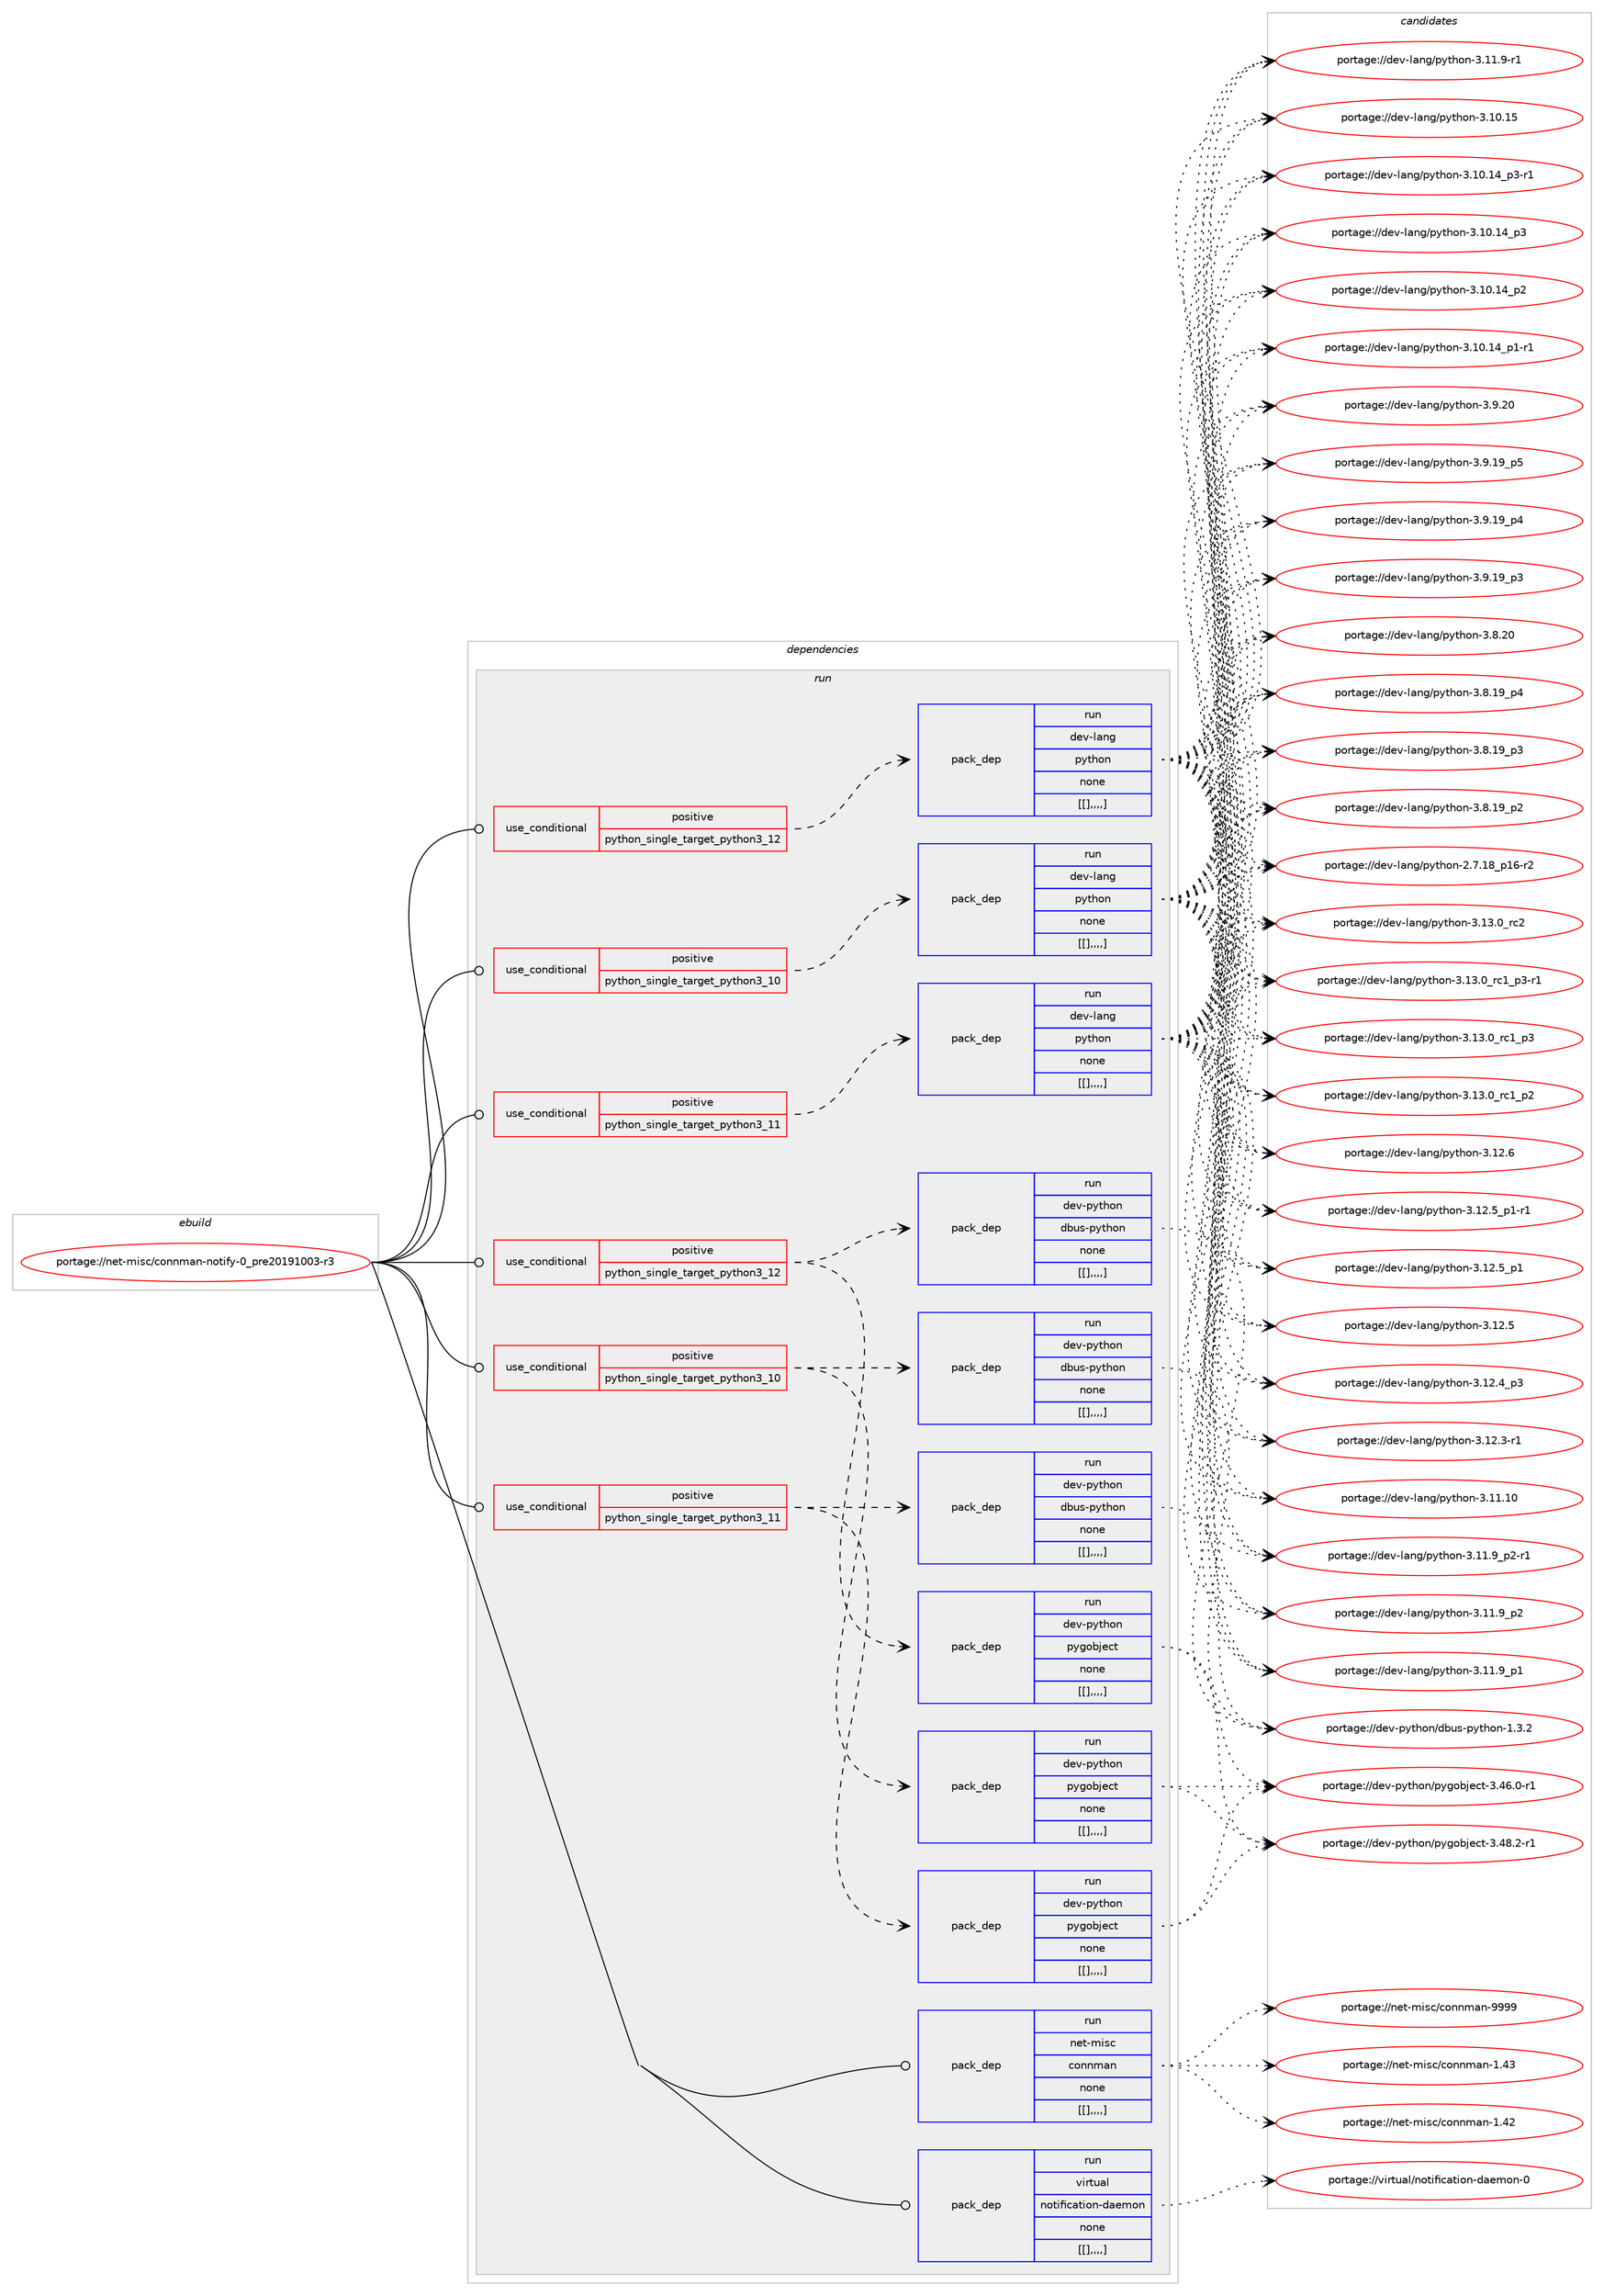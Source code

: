 digraph prolog {

# *************
# Graph options
# *************

newrank=true;
concentrate=true;
compound=true;
graph [rankdir=LR,fontname=Helvetica,fontsize=10,ranksep=1.5];#, ranksep=2.5, nodesep=0.2];
edge  [arrowhead=vee];
node  [fontname=Helvetica,fontsize=10];

# **********
# The ebuild
# **********

subgraph cluster_leftcol {
color=gray;
label=<<i>ebuild</i>>;
id [label="portage://net-misc/connman-notify-0_pre20191003-r3", color=red, width=4, href="../net-misc/connman-notify-0_pre20191003-r3.svg"];
}

# ****************
# The dependencies
# ****************

subgraph cluster_midcol {
color=gray;
label=<<i>dependencies</i>>;
subgraph cluster_compile {
fillcolor="#eeeeee";
style=filled;
label=<<i>compile</i>>;
}
subgraph cluster_compileandrun {
fillcolor="#eeeeee";
style=filled;
label=<<i>compile and run</i>>;
}
subgraph cluster_run {
fillcolor="#eeeeee";
style=filled;
label=<<i>run</i>>;
subgraph cond100704 {
dependency385170 [label=<<TABLE BORDER="0" CELLBORDER="1" CELLSPACING="0" CELLPADDING="4"><TR><TD ROWSPAN="3" CELLPADDING="10">use_conditional</TD></TR><TR><TD>positive</TD></TR><TR><TD>python_single_target_python3_10</TD></TR></TABLE>>, shape=none, color=red];
subgraph pack281644 {
dependency385171 [label=<<TABLE BORDER="0" CELLBORDER="1" CELLSPACING="0" CELLPADDING="4" WIDTH="220"><TR><TD ROWSPAN="6" CELLPADDING="30">pack_dep</TD></TR><TR><TD WIDTH="110">run</TD></TR><TR><TD>dev-lang</TD></TR><TR><TD>python</TD></TR><TR><TD>none</TD></TR><TR><TD>[[],,,,]</TD></TR></TABLE>>, shape=none, color=blue];
}
dependency385170:e -> dependency385171:w [weight=20,style="dashed",arrowhead="vee"];
}
id:e -> dependency385170:w [weight=20,style="solid",arrowhead="odot"];
subgraph cond100705 {
dependency385172 [label=<<TABLE BORDER="0" CELLBORDER="1" CELLSPACING="0" CELLPADDING="4"><TR><TD ROWSPAN="3" CELLPADDING="10">use_conditional</TD></TR><TR><TD>positive</TD></TR><TR><TD>python_single_target_python3_10</TD></TR></TABLE>>, shape=none, color=red];
subgraph pack281645 {
dependency385173 [label=<<TABLE BORDER="0" CELLBORDER="1" CELLSPACING="0" CELLPADDING="4" WIDTH="220"><TR><TD ROWSPAN="6" CELLPADDING="30">pack_dep</TD></TR><TR><TD WIDTH="110">run</TD></TR><TR><TD>dev-python</TD></TR><TR><TD>dbus-python</TD></TR><TR><TD>none</TD></TR><TR><TD>[[],,,,]</TD></TR></TABLE>>, shape=none, color=blue];
}
dependency385172:e -> dependency385173:w [weight=20,style="dashed",arrowhead="vee"];
subgraph pack281646 {
dependency385174 [label=<<TABLE BORDER="0" CELLBORDER="1" CELLSPACING="0" CELLPADDING="4" WIDTH="220"><TR><TD ROWSPAN="6" CELLPADDING="30">pack_dep</TD></TR><TR><TD WIDTH="110">run</TD></TR><TR><TD>dev-python</TD></TR><TR><TD>pygobject</TD></TR><TR><TD>none</TD></TR><TR><TD>[[],,,,]</TD></TR></TABLE>>, shape=none, color=blue];
}
dependency385172:e -> dependency385174:w [weight=20,style="dashed",arrowhead="vee"];
}
id:e -> dependency385172:w [weight=20,style="solid",arrowhead="odot"];
subgraph cond100706 {
dependency385175 [label=<<TABLE BORDER="0" CELLBORDER="1" CELLSPACING="0" CELLPADDING="4"><TR><TD ROWSPAN="3" CELLPADDING="10">use_conditional</TD></TR><TR><TD>positive</TD></TR><TR><TD>python_single_target_python3_11</TD></TR></TABLE>>, shape=none, color=red];
subgraph pack281647 {
dependency385176 [label=<<TABLE BORDER="0" CELLBORDER="1" CELLSPACING="0" CELLPADDING="4" WIDTH="220"><TR><TD ROWSPAN="6" CELLPADDING="30">pack_dep</TD></TR><TR><TD WIDTH="110">run</TD></TR><TR><TD>dev-lang</TD></TR><TR><TD>python</TD></TR><TR><TD>none</TD></TR><TR><TD>[[],,,,]</TD></TR></TABLE>>, shape=none, color=blue];
}
dependency385175:e -> dependency385176:w [weight=20,style="dashed",arrowhead="vee"];
}
id:e -> dependency385175:w [weight=20,style="solid",arrowhead="odot"];
subgraph cond100707 {
dependency385177 [label=<<TABLE BORDER="0" CELLBORDER="1" CELLSPACING="0" CELLPADDING="4"><TR><TD ROWSPAN="3" CELLPADDING="10">use_conditional</TD></TR><TR><TD>positive</TD></TR><TR><TD>python_single_target_python3_11</TD></TR></TABLE>>, shape=none, color=red];
subgraph pack281648 {
dependency385178 [label=<<TABLE BORDER="0" CELLBORDER="1" CELLSPACING="0" CELLPADDING="4" WIDTH="220"><TR><TD ROWSPAN="6" CELLPADDING="30">pack_dep</TD></TR><TR><TD WIDTH="110">run</TD></TR><TR><TD>dev-python</TD></TR><TR><TD>dbus-python</TD></TR><TR><TD>none</TD></TR><TR><TD>[[],,,,]</TD></TR></TABLE>>, shape=none, color=blue];
}
dependency385177:e -> dependency385178:w [weight=20,style="dashed",arrowhead="vee"];
subgraph pack281649 {
dependency385179 [label=<<TABLE BORDER="0" CELLBORDER="1" CELLSPACING="0" CELLPADDING="4" WIDTH="220"><TR><TD ROWSPAN="6" CELLPADDING="30">pack_dep</TD></TR><TR><TD WIDTH="110">run</TD></TR><TR><TD>dev-python</TD></TR><TR><TD>pygobject</TD></TR><TR><TD>none</TD></TR><TR><TD>[[],,,,]</TD></TR></TABLE>>, shape=none, color=blue];
}
dependency385177:e -> dependency385179:w [weight=20,style="dashed",arrowhead="vee"];
}
id:e -> dependency385177:w [weight=20,style="solid",arrowhead="odot"];
subgraph cond100708 {
dependency385180 [label=<<TABLE BORDER="0" CELLBORDER="1" CELLSPACING="0" CELLPADDING="4"><TR><TD ROWSPAN="3" CELLPADDING="10">use_conditional</TD></TR><TR><TD>positive</TD></TR><TR><TD>python_single_target_python3_12</TD></TR></TABLE>>, shape=none, color=red];
subgraph pack281650 {
dependency385181 [label=<<TABLE BORDER="0" CELLBORDER="1" CELLSPACING="0" CELLPADDING="4" WIDTH="220"><TR><TD ROWSPAN="6" CELLPADDING="30">pack_dep</TD></TR><TR><TD WIDTH="110">run</TD></TR><TR><TD>dev-lang</TD></TR><TR><TD>python</TD></TR><TR><TD>none</TD></TR><TR><TD>[[],,,,]</TD></TR></TABLE>>, shape=none, color=blue];
}
dependency385180:e -> dependency385181:w [weight=20,style="dashed",arrowhead="vee"];
}
id:e -> dependency385180:w [weight=20,style="solid",arrowhead="odot"];
subgraph cond100709 {
dependency385182 [label=<<TABLE BORDER="0" CELLBORDER="1" CELLSPACING="0" CELLPADDING="4"><TR><TD ROWSPAN="3" CELLPADDING="10">use_conditional</TD></TR><TR><TD>positive</TD></TR><TR><TD>python_single_target_python3_12</TD></TR></TABLE>>, shape=none, color=red];
subgraph pack281651 {
dependency385183 [label=<<TABLE BORDER="0" CELLBORDER="1" CELLSPACING="0" CELLPADDING="4" WIDTH="220"><TR><TD ROWSPAN="6" CELLPADDING="30">pack_dep</TD></TR><TR><TD WIDTH="110">run</TD></TR><TR><TD>dev-python</TD></TR><TR><TD>dbus-python</TD></TR><TR><TD>none</TD></TR><TR><TD>[[],,,,]</TD></TR></TABLE>>, shape=none, color=blue];
}
dependency385182:e -> dependency385183:w [weight=20,style="dashed",arrowhead="vee"];
subgraph pack281652 {
dependency385184 [label=<<TABLE BORDER="0" CELLBORDER="1" CELLSPACING="0" CELLPADDING="4" WIDTH="220"><TR><TD ROWSPAN="6" CELLPADDING="30">pack_dep</TD></TR><TR><TD WIDTH="110">run</TD></TR><TR><TD>dev-python</TD></TR><TR><TD>pygobject</TD></TR><TR><TD>none</TD></TR><TR><TD>[[],,,,]</TD></TR></TABLE>>, shape=none, color=blue];
}
dependency385182:e -> dependency385184:w [weight=20,style="dashed",arrowhead="vee"];
}
id:e -> dependency385182:w [weight=20,style="solid",arrowhead="odot"];
subgraph pack281653 {
dependency385185 [label=<<TABLE BORDER="0" CELLBORDER="1" CELLSPACING="0" CELLPADDING="4" WIDTH="220"><TR><TD ROWSPAN="6" CELLPADDING="30">pack_dep</TD></TR><TR><TD WIDTH="110">run</TD></TR><TR><TD>net-misc</TD></TR><TR><TD>connman</TD></TR><TR><TD>none</TD></TR><TR><TD>[[],,,,]</TD></TR></TABLE>>, shape=none, color=blue];
}
id:e -> dependency385185:w [weight=20,style="solid",arrowhead="odot"];
subgraph pack281654 {
dependency385186 [label=<<TABLE BORDER="0" CELLBORDER="1" CELLSPACING="0" CELLPADDING="4" WIDTH="220"><TR><TD ROWSPAN="6" CELLPADDING="30">pack_dep</TD></TR><TR><TD WIDTH="110">run</TD></TR><TR><TD>virtual</TD></TR><TR><TD>notification-daemon</TD></TR><TR><TD>none</TD></TR><TR><TD>[[],,,,]</TD></TR></TABLE>>, shape=none, color=blue];
}
id:e -> dependency385186:w [weight=20,style="solid",arrowhead="odot"];
}
}

# **************
# The candidates
# **************

subgraph cluster_choices {
rank=same;
color=gray;
label=<<i>candidates</i>>;

subgraph choice281644 {
color=black;
nodesep=1;
choice10010111845108971101034711212111610411111045514649514648951149950 [label="portage://dev-lang/python-3.13.0_rc2", color=red, width=4,href="../dev-lang/python-3.13.0_rc2.svg"];
choice1001011184510897110103471121211161041111104551464951464895114994995112514511449 [label="portage://dev-lang/python-3.13.0_rc1_p3-r1", color=red, width=4,href="../dev-lang/python-3.13.0_rc1_p3-r1.svg"];
choice100101118451089711010347112121116104111110455146495146489511499499511251 [label="portage://dev-lang/python-3.13.0_rc1_p3", color=red, width=4,href="../dev-lang/python-3.13.0_rc1_p3.svg"];
choice100101118451089711010347112121116104111110455146495146489511499499511250 [label="portage://dev-lang/python-3.13.0_rc1_p2", color=red, width=4,href="../dev-lang/python-3.13.0_rc1_p2.svg"];
choice10010111845108971101034711212111610411111045514649504654 [label="portage://dev-lang/python-3.12.6", color=red, width=4,href="../dev-lang/python-3.12.6.svg"];
choice1001011184510897110103471121211161041111104551464950465395112494511449 [label="portage://dev-lang/python-3.12.5_p1-r1", color=red, width=4,href="../dev-lang/python-3.12.5_p1-r1.svg"];
choice100101118451089711010347112121116104111110455146495046539511249 [label="portage://dev-lang/python-3.12.5_p1", color=red, width=4,href="../dev-lang/python-3.12.5_p1.svg"];
choice10010111845108971101034711212111610411111045514649504653 [label="portage://dev-lang/python-3.12.5", color=red, width=4,href="../dev-lang/python-3.12.5.svg"];
choice100101118451089711010347112121116104111110455146495046529511251 [label="portage://dev-lang/python-3.12.4_p3", color=red, width=4,href="../dev-lang/python-3.12.4_p3.svg"];
choice100101118451089711010347112121116104111110455146495046514511449 [label="portage://dev-lang/python-3.12.3-r1", color=red, width=4,href="../dev-lang/python-3.12.3-r1.svg"];
choice1001011184510897110103471121211161041111104551464949464948 [label="portage://dev-lang/python-3.11.10", color=red, width=4,href="../dev-lang/python-3.11.10.svg"];
choice1001011184510897110103471121211161041111104551464949465795112504511449 [label="portage://dev-lang/python-3.11.9_p2-r1", color=red, width=4,href="../dev-lang/python-3.11.9_p2-r1.svg"];
choice100101118451089711010347112121116104111110455146494946579511250 [label="portage://dev-lang/python-3.11.9_p2", color=red, width=4,href="../dev-lang/python-3.11.9_p2.svg"];
choice100101118451089711010347112121116104111110455146494946579511249 [label="portage://dev-lang/python-3.11.9_p1", color=red, width=4,href="../dev-lang/python-3.11.9_p1.svg"];
choice100101118451089711010347112121116104111110455146494946574511449 [label="portage://dev-lang/python-3.11.9-r1", color=red, width=4,href="../dev-lang/python-3.11.9-r1.svg"];
choice1001011184510897110103471121211161041111104551464948464953 [label="portage://dev-lang/python-3.10.15", color=red, width=4,href="../dev-lang/python-3.10.15.svg"];
choice100101118451089711010347112121116104111110455146494846495295112514511449 [label="portage://dev-lang/python-3.10.14_p3-r1", color=red, width=4,href="../dev-lang/python-3.10.14_p3-r1.svg"];
choice10010111845108971101034711212111610411111045514649484649529511251 [label="portage://dev-lang/python-3.10.14_p3", color=red, width=4,href="../dev-lang/python-3.10.14_p3.svg"];
choice10010111845108971101034711212111610411111045514649484649529511250 [label="portage://dev-lang/python-3.10.14_p2", color=red, width=4,href="../dev-lang/python-3.10.14_p2.svg"];
choice100101118451089711010347112121116104111110455146494846495295112494511449 [label="portage://dev-lang/python-3.10.14_p1-r1", color=red, width=4,href="../dev-lang/python-3.10.14_p1-r1.svg"];
choice10010111845108971101034711212111610411111045514657465048 [label="portage://dev-lang/python-3.9.20", color=red, width=4,href="../dev-lang/python-3.9.20.svg"];
choice100101118451089711010347112121116104111110455146574649579511253 [label="portage://dev-lang/python-3.9.19_p5", color=red, width=4,href="../dev-lang/python-3.9.19_p5.svg"];
choice100101118451089711010347112121116104111110455146574649579511252 [label="portage://dev-lang/python-3.9.19_p4", color=red, width=4,href="../dev-lang/python-3.9.19_p4.svg"];
choice100101118451089711010347112121116104111110455146574649579511251 [label="portage://dev-lang/python-3.9.19_p3", color=red, width=4,href="../dev-lang/python-3.9.19_p3.svg"];
choice10010111845108971101034711212111610411111045514656465048 [label="portage://dev-lang/python-3.8.20", color=red, width=4,href="../dev-lang/python-3.8.20.svg"];
choice100101118451089711010347112121116104111110455146564649579511252 [label="portage://dev-lang/python-3.8.19_p4", color=red, width=4,href="../dev-lang/python-3.8.19_p4.svg"];
choice100101118451089711010347112121116104111110455146564649579511251 [label="portage://dev-lang/python-3.8.19_p3", color=red, width=4,href="../dev-lang/python-3.8.19_p3.svg"];
choice100101118451089711010347112121116104111110455146564649579511250 [label="portage://dev-lang/python-3.8.19_p2", color=red, width=4,href="../dev-lang/python-3.8.19_p2.svg"];
choice100101118451089711010347112121116104111110455046554649569511249544511450 [label="portage://dev-lang/python-2.7.18_p16-r2", color=red, width=4,href="../dev-lang/python-2.7.18_p16-r2.svg"];
dependency385171:e -> choice10010111845108971101034711212111610411111045514649514648951149950:w [style=dotted,weight="100"];
dependency385171:e -> choice1001011184510897110103471121211161041111104551464951464895114994995112514511449:w [style=dotted,weight="100"];
dependency385171:e -> choice100101118451089711010347112121116104111110455146495146489511499499511251:w [style=dotted,weight="100"];
dependency385171:e -> choice100101118451089711010347112121116104111110455146495146489511499499511250:w [style=dotted,weight="100"];
dependency385171:e -> choice10010111845108971101034711212111610411111045514649504654:w [style=dotted,weight="100"];
dependency385171:e -> choice1001011184510897110103471121211161041111104551464950465395112494511449:w [style=dotted,weight="100"];
dependency385171:e -> choice100101118451089711010347112121116104111110455146495046539511249:w [style=dotted,weight="100"];
dependency385171:e -> choice10010111845108971101034711212111610411111045514649504653:w [style=dotted,weight="100"];
dependency385171:e -> choice100101118451089711010347112121116104111110455146495046529511251:w [style=dotted,weight="100"];
dependency385171:e -> choice100101118451089711010347112121116104111110455146495046514511449:w [style=dotted,weight="100"];
dependency385171:e -> choice1001011184510897110103471121211161041111104551464949464948:w [style=dotted,weight="100"];
dependency385171:e -> choice1001011184510897110103471121211161041111104551464949465795112504511449:w [style=dotted,weight="100"];
dependency385171:e -> choice100101118451089711010347112121116104111110455146494946579511250:w [style=dotted,weight="100"];
dependency385171:e -> choice100101118451089711010347112121116104111110455146494946579511249:w [style=dotted,weight="100"];
dependency385171:e -> choice100101118451089711010347112121116104111110455146494946574511449:w [style=dotted,weight="100"];
dependency385171:e -> choice1001011184510897110103471121211161041111104551464948464953:w [style=dotted,weight="100"];
dependency385171:e -> choice100101118451089711010347112121116104111110455146494846495295112514511449:w [style=dotted,weight="100"];
dependency385171:e -> choice10010111845108971101034711212111610411111045514649484649529511251:w [style=dotted,weight="100"];
dependency385171:e -> choice10010111845108971101034711212111610411111045514649484649529511250:w [style=dotted,weight="100"];
dependency385171:e -> choice100101118451089711010347112121116104111110455146494846495295112494511449:w [style=dotted,weight="100"];
dependency385171:e -> choice10010111845108971101034711212111610411111045514657465048:w [style=dotted,weight="100"];
dependency385171:e -> choice100101118451089711010347112121116104111110455146574649579511253:w [style=dotted,weight="100"];
dependency385171:e -> choice100101118451089711010347112121116104111110455146574649579511252:w [style=dotted,weight="100"];
dependency385171:e -> choice100101118451089711010347112121116104111110455146574649579511251:w [style=dotted,weight="100"];
dependency385171:e -> choice10010111845108971101034711212111610411111045514656465048:w [style=dotted,weight="100"];
dependency385171:e -> choice100101118451089711010347112121116104111110455146564649579511252:w [style=dotted,weight="100"];
dependency385171:e -> choice100101118451089711010347112121116104111110455146564649579511251:w [style=dotted,weight="100"];
dependency385171:e -> choice100101118451089711010347112121116104111110455146564649579511250:w [style=dotted,weight="100"];
dependency385171:e -> choice100101118451089711010347112121116104111110455046554649569511249544511450:w [style=dotted,weight="100"];
}
subgraph choice281645 {
color=black;
nodesep=1;
choice10010111845112121116104111110471009811711545112121116104111110454946514650 [label="portage://dev-python/dbus-python-1.3.2", color=red, width=4,href="../dev-python/dbus-python-1.3.2.svg"];
dependency385173:e -> choice10010111845112121116104111110471009811711545112121116104111110454946514650:w [style=dotted,weight="100"];
}
subgraph choice281646 {
color=black;
nodesep=1;
choice10010111845112121116104111110471121211031119810610199116455146525646504511449 [label="portage://dev-python/pygobject-3.48.2-r1", color=red, width=4,href="../dev-python/pygobject-3.48.2-r1.svg"];
choice10010111845112121116104111110471121211031119810610199116455146525446484511449 [label="portage://dev-python/pygobject-3.46.0-r1", color=red, width=4,href="../dev-python/pygobject-3.46.0-r1.svg"];
dependency385174:e -> choice10010111845112121116104111110471121211031119810610199116455146525646504511449:w [style=dotted,weight="100"];
dependency385174:e -> choice10010111845112121116104111110471121211031119810610199116455146525446484511449:w [style=dotted,weight="100"];
}
subgraph choice281647 {
color=black;
nodesep=1;
choice10010111845108971101034711212111610411111045514649514648951149950 [label="portage://dev-lang/python-3.13.0_rc2", color=red, width=4,href="../dev-lang/python-3.13.0_rc2.svg"];
choice1001011184510897110103471121211161041111104551464951464895114994995112514511449 [label="portage://dev-lang/python-3.13.0_rc1_p3-r1", color=red, width=4,href="../dev-lang/python-3.13.0_rc1_p3-r1.svg"];
choice100101118451089711010347112121116104111110455146495146489511499499511251 [label="portage://dev-lang/python-3.13.0_rc1_p3", color=red, width=4,href="../dev-lang/python-3.13.0_rc1_p3.svg"];
choice100101118451089711010347112121116104111110455146495146489511499499511250 [label="portage://dev-lang/python-3.13.0_rc1_p2", color=red, width=4,href="../dev-lang/python-3.13.0_rc1_p2.svg"];
choice10010111845108971101034711212111610411111045514649504654 [label="portage://dev-lang/python-3.12.6", color=red, width=4,href="../dev-lang/python-3.12.6.svg"];
choice1001011184510897110103471121211161041111104551464950465395112494511449 [label="portage://dev-lang/python-3.12.5_p1-r1", color=red, width=4,href="../dev-lang/python-3.12.5_p1-r1.svg"];
choice100101118451089711010347112121116104111110455146495046539511249 [label="portage://dev-lang/python-3.12.5_p1", color=red, width=4,href="../dev-lang/python-3.12.5_p1.svg"];
choice10010111845108971101034711212111610411111045514649504653 [label="portage://dev-lang/python-3.12.5", color=red, width=4,href="../dev-lang/python-3.12.5.svg"];
choice100101118451089711010347112121116104111110455146495046529511251 [label="portage://dev-lang/python-3.12.4_p3", color=red, width=4,href="../dev-lang/python-3.12.4_p3.svg"];
choice100101118451089711010347112121116104111110455146495046514511449 [label="portage://dev-lang/python-3.12.3-r1", color=red, width=4,href="../dev-lang/python-3.12.3-r1.svg"];
choice1001011184510897110103471121211161041111104551464949464948 [label="portage://dev-lang/python-3.11.10", color=red, width=4,href="../dev-lang/python-3.11.10.svg"];
choice1001011184510897110103471121211161041111104551464949465795112504511449 [label="portage://dev-lang/python-3.11.9_p2-r1", color=red, width=4,href="../dev-lang/python-3.11.9_p2-r1.svg"];
choice100101118451089711010347112121116104111110455146494946579511250 [label="portage://dev-lang/python-3.11.9_p2", color=red, width=4,href="../dev-lang/python-3.11.9_p2.svg"];
choice100101118451089711010347112121116104111110455146494946579511249 [label="portage://dev-lang/python-3.11.9_p1", color=red, width=4,href="../dev-lang/python-3.11.9_p1.svg"];
choice100101118451089711010347112121116104111110455146494946574511449 [label="portage://dev-lang/python-3.11.9-r1", color=red, width=4,href="../dev-lang/python-3.11.9-r1.svg"];
choice1001011184510897110103471121211161041111104551464948464953 [label="portage://dev-lang/python-3.10.15", color=red, width=4,href="../dev-lang/python-3.10.15.svg"];
choice100101118451089711010347112121116104111110455146494846495295112514511449 [label="portage://dev-lang/python-3.10.14_p3-r1", color=red, width=4,href="../dev-lang/python-3.10.14_p3-r1.svg"];
choice10010111845108971101034711212111610411111045514649484649529511251 [label="portage://dev-lang/python-3.10.14_p3", color=red, width=4,href="../dev-lang/python-3.10.14_p3.svg"];
choice10010111845108971101034711212111610411111045514649484649529511250 [label="portage://dev-lang/python-3.10.14_p2", color=red, width=4,href="../dev-lang/python-3.10.14_p2.svg"];
choice100101118451089711010347112121116104111110455146494846495295112494511449 [label="portage://dev-lang/python-3.10.14_p1-r1", color=red, width=4,href="../dev-lang/python-3.10.14_p1-r1.svg"];
choice10010111845108971101034711212111610411111045514657465048 [label="portage://dev-lang/python-3.9.20", color=red, width=4,href="../dev-lang/python-3.9.20.svg"];
choice100101118451089711010347112121116104111110455146574649579511253 [label="portage://dev-lang/python-3.9.19_p5", color=red, width=4,href="../dev-lang/python-3.9.19_p5.svg"];
choice100101118451089711010347112121116104111110455146574649579511252 [label="portage://dev-lang/python-3.9.19_p4", color=red, width=4,href="../dev-lang/python-3.9.19_p4.svg"];
choice100101118451089711010347112121116104111110455146574649579511251 [label="portage://dev-lang/python-3.9.19_p3", color=red, width=4,href="../dev-lang/python-3.9.19_p3.svg"];
choice10010111845108971101034711212111610411111045514656465048 [label="portage://dev-lang/python-3.8.20", color=red, width=4,href="../dev-lang/python-3.8.20.svg"];
choice100101118451089711010347112121116104111110455146564649579511252 [label="portage://dev-lang/python-3.8.19_p4", color=red, width=4,href="../dev-lang/python-3.8.19_p4.svg"];
choice100101118451089711010347112121116104111110455146564649579511251 [label="portage://dev-lang/python-3.8.19_p3", color=red, width=4,href="../dev-lang/python-3.8.19_p3.svg"];
choice100101118451089711010347112121116104111110455146564649579511250 [label="portage://dev-lang/python-3.8.19_p2", color=red, width=4,href="../dev-lang/python-3.8.19_p2.svg"];
choice100101118451089711010347112121116104111110455046554649569511249544511450 [label="portage://dev-lang/python-2.7.18_p16-r2", color=red, width=4,href="../dev-lang/python-2.7.18_p16-r2.svg"];
dependency385176:e -> choice10010111845108971101034711212111610411111045514649514648951149950:w [style=dotted,weight="100"];
dependency385176:e -> choice1001011184510897110103471121211161041111104551464951464895114994995112514511449:w [style=dotted,weight="100"];
dependency385176:e -> choice100101118451089711010347112121116104111110455146495146489511499499511251:w [style=dotted,weight="100"];
dependency385176:e -> choice100101118451089711010347112121116104111110455146495146489511499499511250:w [style=dotted,weight="100"];
dependency385176:e -> choice10010111845108971101034711212111610411111045514649504654:w [style=dotted,weight="100"];
dependency385176:e -> choice1001011184510897110103471121211161041111104551464950465395112494511449:w [style=dotted,weight="100"];
dependency385176:e -> choice100101118451089711010347112121116104111110455146495046539511249:w [style=dotted,weight="100"];
dependency385176:e -> choice10010111845108971101034711212111610411111045514649504653:w [style=dotted,weight="100"];
dependency385176:e -> choice100101118451089711010347112121116104111110455146495046529511251:w [style=dotted,weight="100"];
dependency385176:e -> choice100101118451089711010347112121116104111110455146495046514511449:w [style=dotted,weight="100"];
dependency385176:e -> choice1001011184510897110103471121211161041111104551464949464948:w [style=dotted,weight="100"];
dependency385176:e -> choice1001011184510897110103471121211161041111104551464949465795112504511449:w [style=dotted,weight="100"];
dependency385176:e -> choice100101118451089711010347112121116104111110455146494946579511250:w [style=dotted,weight="100"];
dependency385176:e -> choice100101118451089711010347112121116104111110455146494946579511249:w [style=dotted,weight="100"];
dependency385176:e -> choice100101118451089711010347112121116104111110455146494946574511449:w [style=dotted,weight="100"];
dependency385176:e -> choice1001011184510897110103471121211161041111104551464948464953:w [style=dotted,weight="100"];
dependency385176:e -> choice100101118451089711010347112121116104111110455146494846495295112514511449:w [style=dotted,weight="100"];
dependency385176:e -> choice10010111845108971101034711212111610411111045514649484649529511251:w [style=dotted,weight="100"];
dependency385176:e -> choice10010111845108971101034711212111610411111045514649484649529511250:w [style=dotted,weight="100"];
dependency385176:e -> choice100101118451089711010347112121116104111110455146494846495295112494511449:w [style=dotted,weight="100"];
dependency385176:e -> choice10010111845108971101034711212111610411111045514657465048:w [style=dotted,weight="100"];
dependency385176:e -> choice100101118451089711010347112121116104111110455146574649579511253:w [style=dotted,weight="100"];
dependency385176:e -> choice100101118451089711010347112121116104111110455146574649579511252:w [style=dotted,weight="100"];
dependency385176:e -> choice100101118451089711010347112121116104111110455146574649579511251:w [style=dotted,weight="100"];
dependency385176:e -> choice10010111845108971101034711212111610411111045514656465048:w [style=dotted,weight="100"];
dependency385176:e -> choice100101118451089711010347112121116104111110455146564649579511252:w [style=dotted,weight="100"];
dependency385176:e -> choice100101118451089711010347112121116104111110455146564649579511251:w [style=dotted,weight="100"];
dependency385176:e -> choice100101118451089711010347112121116104111110455146564649579511250:w [style=dotted,weight="100"];
dependency385176:e -> choice100101118451089711010347112121116104111110455046554649569511249544511450:w [style=dotted,weight="100"];
}
subgraph choice281648 {
color=black;
nodesep=1;
choice10010111845112121116104111110471009811711545112121116104111110454946514650 [label="portage://dev-python/dbus-python-1.3.2", color=red, width=4,href="../dev-python/dbus-python-1.3.2.svg"];
dependency385178:e -> choice10010111845112121116104111110471009811711545112121116104111110454946514650:w [style=dotted,weight="100"];
}
subgraph choice281649 {
color=black;
nodesep=1;
choice10010111845112121116104111110471121211031119810610199116455146525646504511449 [label="portage://dev-python/pygobject-3.48.2-r1", color=red, width=4,href="../dev-python/pygobject-3.48.2-r1.svg"];
choice10010111845112121116104111110471121211031119810610199116455146525446484511449 [label="portage://dev-python/pygobject-3.46.0-r1", color=red, width=4,href="../dev-python/pygobject-3.46.0-r1.svg"];
dependency385179:e -> choice10010111845112121116104111110471121211031119810610199116455146525646504511449:w [style=dotted,weight="100"];
dependency385179:e -> choice10010111845112121116104111110471121211031119810610199116455146525446484511449:w [style=dotted,weight="100"];
}
subgraph choice281650 {
color=black;
nodesep=1;
choice10010111845108971101034711212111610411111045514649514648951149950 [label="portage://dev-lang/python-3.13.0_rc2", color=red, width=4,href="../dev-lang/python-3.13.0_rc2.svg"];
choice1001011184510897110103471121211161041111104551464951464895114994995112514511449 [label="portage://dev-lang/python-3.13.0_rc1_p3-r1", color=red, width=4,href="../dev-lang/python-3.13.0_rc1_p3-r1.svg"];
choice100101118451089711010347112121116104111110455146495146489511499499511251 [label="portage://dev-lang/python-3.13.0_rc1_p3", color=red, width=4,href="../dev-lang/python-3.13.0_rc1_p3.svg"];
choice100101118451089711010347112121116104111110455146495146489511499499511250 [label="portage://dev-lang/python-3.13.0_rc1_p2", color=red, width=4,href="../dev-lang/python-3.13.0_rc1_p2.svg"];
choice10010111845108971101034711212111610411111045514649504654 [label="portage://dev-lang/python-3.12.6", color=red, width=4,href="../dev-lang/python-3.12.6.svg"];
choice1001011184510897110103471121211161041111104551464950465395112494511449 [label="portage://dev-lang/python-3.12.5_p1-r1", color=red, width=4,href="../dev-lang/python-3.12.5_p1-r1.svg"];
choice100101118451089711010347112121116104111110455146495046539511249 [label="portage://dev-lang/python-3.12.5_p1", color=red, width=4,href="../dev-lang/python-3.12.5_p1.svg"];
choice10010111845108971101034711212111610411111045514649504653 [label="portage://dev-lang/python-3.12.5", color=red, width=4,href="../dev-lang/python-3.12.5.svg"];
choice100101118451089711010347112121116104111110455146495046529511251 [label="portage://dev-lang/python-3.12.4_p3", color=red, width=4,href="../dev-lang/python-3.12.4_p3.svg"];
choice100101118451089711010347112121116104111110455146495046514511449 [label="portage://dev-lang/python-3.12.3-r1", color=red, width=4,href="../dev-lang/python-3.12.3-r1.svg"];
choice1001011184510897110103471121211161041111104551464949464948 [label="portage://dev-lang/python-3.11.10", color=red, width=4,href="../dev-lang/python-3.11.10.svg"];
choice1001011184510897110103471121211161041111104551464949465795112504511449 [label="portage://dev-lang/python-3.11.9_p2-r1", color=red, width=4,href="../dev-lang/python-3.11.9_p2-r1.svg"];
choice100101118451089711010347112121116104111110455146494946579511250 [label="portage://dev-lang/python-3.11.9_p2", color=red, width=4,href="../dev-lang/python-3.11.9_p2.svg"];
choice100101118451089711010347112121116104111110455146494946579511249 [label="portage://dev-lang/python-3.11.9_p1", color=red, width=4,href="../dev-lang/python-3.11.9_p1.svg"];
choice100101118451089711010347112121116104111110455146494946574511449 [label="portage://dev-lang/python-3.11.9-r1", color=red, width=4,href="../dev-lang/python-3.11.9-r1.svg"];
choice1001011184510897110103471121211161041111104551464948464953 [label="portage://dev-lang/python-3.10.15", color=red, width=4,href="../dev-lang/python-3.10.15.svg"];
choice100101118451089711010347112121116104111110455146494846495295112514511449 [label="portage://dev-lang/python-3.10.14_p3-r1", color=red, width=4,href="../dev-lang/python-3.10.14_p3-r1.svg"];
choice10010111845108971101034711212111610411111045514649484649529511251 [label="portage://dev-lang/python-3.10.14_p3", color=red, width=4,href="../dev-lang/python-3.10.14_p3.svg"];
choice10010111845108971101034711212111610411111045514649484649529511250 [label="portage://dev-lang/python-3.10.14_p2", color=red, width=4,href="../dev-lang/python-3.10.14_p2.svg"];
choice100101118451089711010347112121116104111110455146494846495295112494511449 [label="portage://dev-lang/python-3.10.14_p1-r1", color=red, width=4,href="../dev-lang/python-3.10.14_p1-r1.svg"];
choice10010111845108971101034711212111610411111045514657465048 [label="portage://dev-lang/python-3.9.20", color=red, width=4,href="../dev-lang/python-3.9.20.svg"];
choice100101118451089711010347112121116104111110455146574649579511253 [label="portage://dev-lang/python-3.9.19_p5", color=red, width=4,href="../dev-lang/python-3.9.19_p5.svg"];
choice100101118451089711010347112121116104111110455146574649579511252 [label="portage://dev-lang/python-3.9.19_p4", color=red, width=4,href="../dev-lang/python-3.9.19_p4.svg"];
choice100101118451089711010347112121116104111110455146574649579511251 [label="portage://dev-lang/python-3.9.19_p3", color=red, width=4,href="../dev-lang/python-3.9.19_p3.svg"];
choice10010111845108971101034711212111610411111045514656465048 [label="portage://dev-lang/python-3.8.20", color=red, width=4,href="../dev-lang/python-3.8.20.svg"];
choice100101118451089711010347112121116104111110455146564649579511252 [label="portage://dev-lang/python-3.8.19_p4", color=red, width=4,href="../dev-lang/python-3.8.19_p4.svg"];
choice100101118451089711010347112121116104111110455146564649579511251 [label="portage://dev-lang/python-3.8.19_p3", color=red, width=4,href="../dev-lang/python-3.8.19_p3.svg"];
choice100101118451089711010347112121116104111110455146564649579511250 [label="portage://dev-lang/python-3.8.19_p2", color=red, width=4,href="../dev-lang/python-3.8.19_p2.svg"];
choice100101118451089711010347112121116104111110455046554649569511249544511450 [label="portage://dev-lang/python-2.7.18_p16-r2", color=red, width=4,href="../dev-lang/python-2.7.18_p16-r2.svg"];
dependency385181:e -> choice10010111845108971101034711212111610411111045514649514648951149950:w [style=dotted,weight="100"];
dependency385181:e -> choice1001011184510897110103471121211161041111104551464951464895114994995112514511449:w [style=dotted,weight="100"];
dependency385181:e -> choice100101118451089711010347112121116104111110455146495146489511499499511251:w [style=dotted,weight="100"];
dependency385181:e -> choice100101118451089711010347112121116104111110455146495146489511499499511250:w [style=dotted,weight="100"];
dependency385181:e -> choice10010111845108971101034711212111610411111045514649504654:w [style=dotted,weight="100"];
dependency385181:e -> choice1001011184510897110103471121211161041111104551464950465395112494511449:w [style=dotted,weight="100"];
dependency385181:e -> choice100101118451089711010347112121116104111110455146495046539511249:w [style=dotted,weight="100"];
dependency385181:e -> choice10010111845108971101034711212111610411111045514649504653:w [style=dotted,weight="100"];
dependency385181:e -> choice100101118451089711010347112121116104111110455146495046529511251:w [style=dotted,weight="100"];
dependency385181:e -> choice100101118451089711010347112121116104111110455146495046514511449:w [style=dotted,weight="100"];
dependency385181:e -> choice1001011184510897110103471121211161041111104551464949464948:w [style=dotted,weight="100"];
dependency385181:e -> choice1001011184510897110103471121211161041111104551464949465795112504511449:w [style=dotted,weight="100"];
dependency385181:e -> choice100101118451089711010347112121116104111110455146494946579511250:w [style=dotted,weight="100"];
dependency385181:e -> choice100101118451089711010347112121116104111110455146494946579511249:w [style=dotted,weight="100"];
dependency385181:e -> choice100101118451089711010347112121116104111110455146494946574511449:w [style=dotted,weight="100"];
dependency385181:e -> choice1001011184510897110103471121211161041111104551464948464953:w [style=dotted,weight="100"];
dependency385181:e -> choice100101118451089711010347112121116104111110455146494846495295112514511449:w [style=dotted,weight="100"];
dependency385181:e -> choice10010111845108971101034711212111610411111045514649484649529511251:w [style=dotted,weight="100"];
dependency385181:e -> choice10010111845108971101034711212111610411111045514649484649529511250:w [style=dotted,weight="100"];
dependency385181:e -> choice100101118451089711010347112121116104111110455146494846495295112494511449:w [style=dotted,weight="100"];
dependency385181:e -> choice10010111845108971101034711212111610411111045514657465048:w [style=dotted,weight="100"];
dependency385181:e -> choice100101118451089711010347112121116104111110455146574649579511253:w [style=dotted,weight="100"];
dependency385181:e -> choice100101118451089711010347112121116104111110455146574649579511252:w [style=dotted,weight="100"];
dependency385181:e -> choice100101118451089711010347112121116104111110455146574649579511251:w [style=dotted,weight="100"];
dependency385181:e -> choice10010111845108971101034711212111610411111045514656465048:w [style=dotted,weight="100"];
dependency385181:e -> choice100101118451089711010347112121116104111110455146564649579511252:w [style=dotted,weight="100"];
dependency385181:e -> choice100101118451089711010347112121116104111110455146564649579511251:w [style=dotted,weight="100"];
dependency385181:e -> choice100101118451089711010347112121116104111110455146564649579511250:w [style=dotted,weight="100"];
dependency385181:e -> choice100101118451089711010347112121116104111110455046554649569511249544511450:w [style=dotted,weight="100"];
}
subgraph choice281651 {
color=black;
nodesep=1;
choice10010111845112121116104111110471009811711545112121116104111110454946514650 [label="portage://dev-python/dbus-python-1.3.2", color=red, width=4,href="../dev-python/dbus-python-1.3.2.svg"];
dependency385183:e -> choice10010111845112121116104111110471009811711545112121116104111110454946514650:w [style=dotted,weight="100"];
}
subgraph choice281652 {
color=black;
nodesep=1;
choice10010111845112121116104111110471121211031119810610199116455146525646504511449 [label="portage://dev-python/pygobject-3.48.2-r1", color=red, width=4,href="../dev-python/pygobject-3.48.2-r1.svg"];
choice10010111845112121116104111110471121211031119810610199116455146525446484511449 [label="portage://dev-python/pygobject-3.46.0-r1", color=red, width=4,href="../dev-python/pygobject-3.46.0-r1.svg"];
dependency385184:e -> choice10010111845112121116104111110471121211031119810610199116455146525646504511449:w [style=dotted,weight="100"];
dependency385184:e -> choice10010111845112121116104111110471121211031119810610199116455146525446484511449:w [style=dotted,weight="100"];
}
subgraph choice281653 {
color=black;
nodesep=1;
choice11010111645109105115994799111110110109971104557575757 [label="portage://net-misc/connman-9999", color=red, width=4,href="../net-misc/connman-9999.svg"];
choice11010111645109105115994799111110110109971104549465251 [label="portage://net-misc/connman-1.43", color=red, width=4,href="../net-misc/connman-1.43.svg"];
choice11010111645109105115994799111110110109971104549465250 [label="portage://net-misc/connman-1.42", color=red, width=4,href="../net-misc/connman-1.42.svg"];
dependency385185:e -> choice11010111645109105115994799111110110109971104557575757:w [style=dotted,weight="100"];
dependency385185:e -> choice11010111645109105115994799111110110109971104549465251:w [style=dotted,weight="100"];
dependency385185:e -> choice11010111645109105115994799111110110109971104549465250:w [style=dotted,weight="100"];
}
subgraph choice281654 {
color=black;
nodesep=1;
choice1181051141161179710847110111116105102105999711610511111045100971011091111104548 [label="portage://virtual/notification-daemon-0", color=red, width=4,href="../virtual/notification-daemon-0.svg"];
dependency385186:e -> choice1181051141161179710847110111116105102105999711610511111045100971011091111104548:w [style=dotted,weight="100"];
}
}

}
